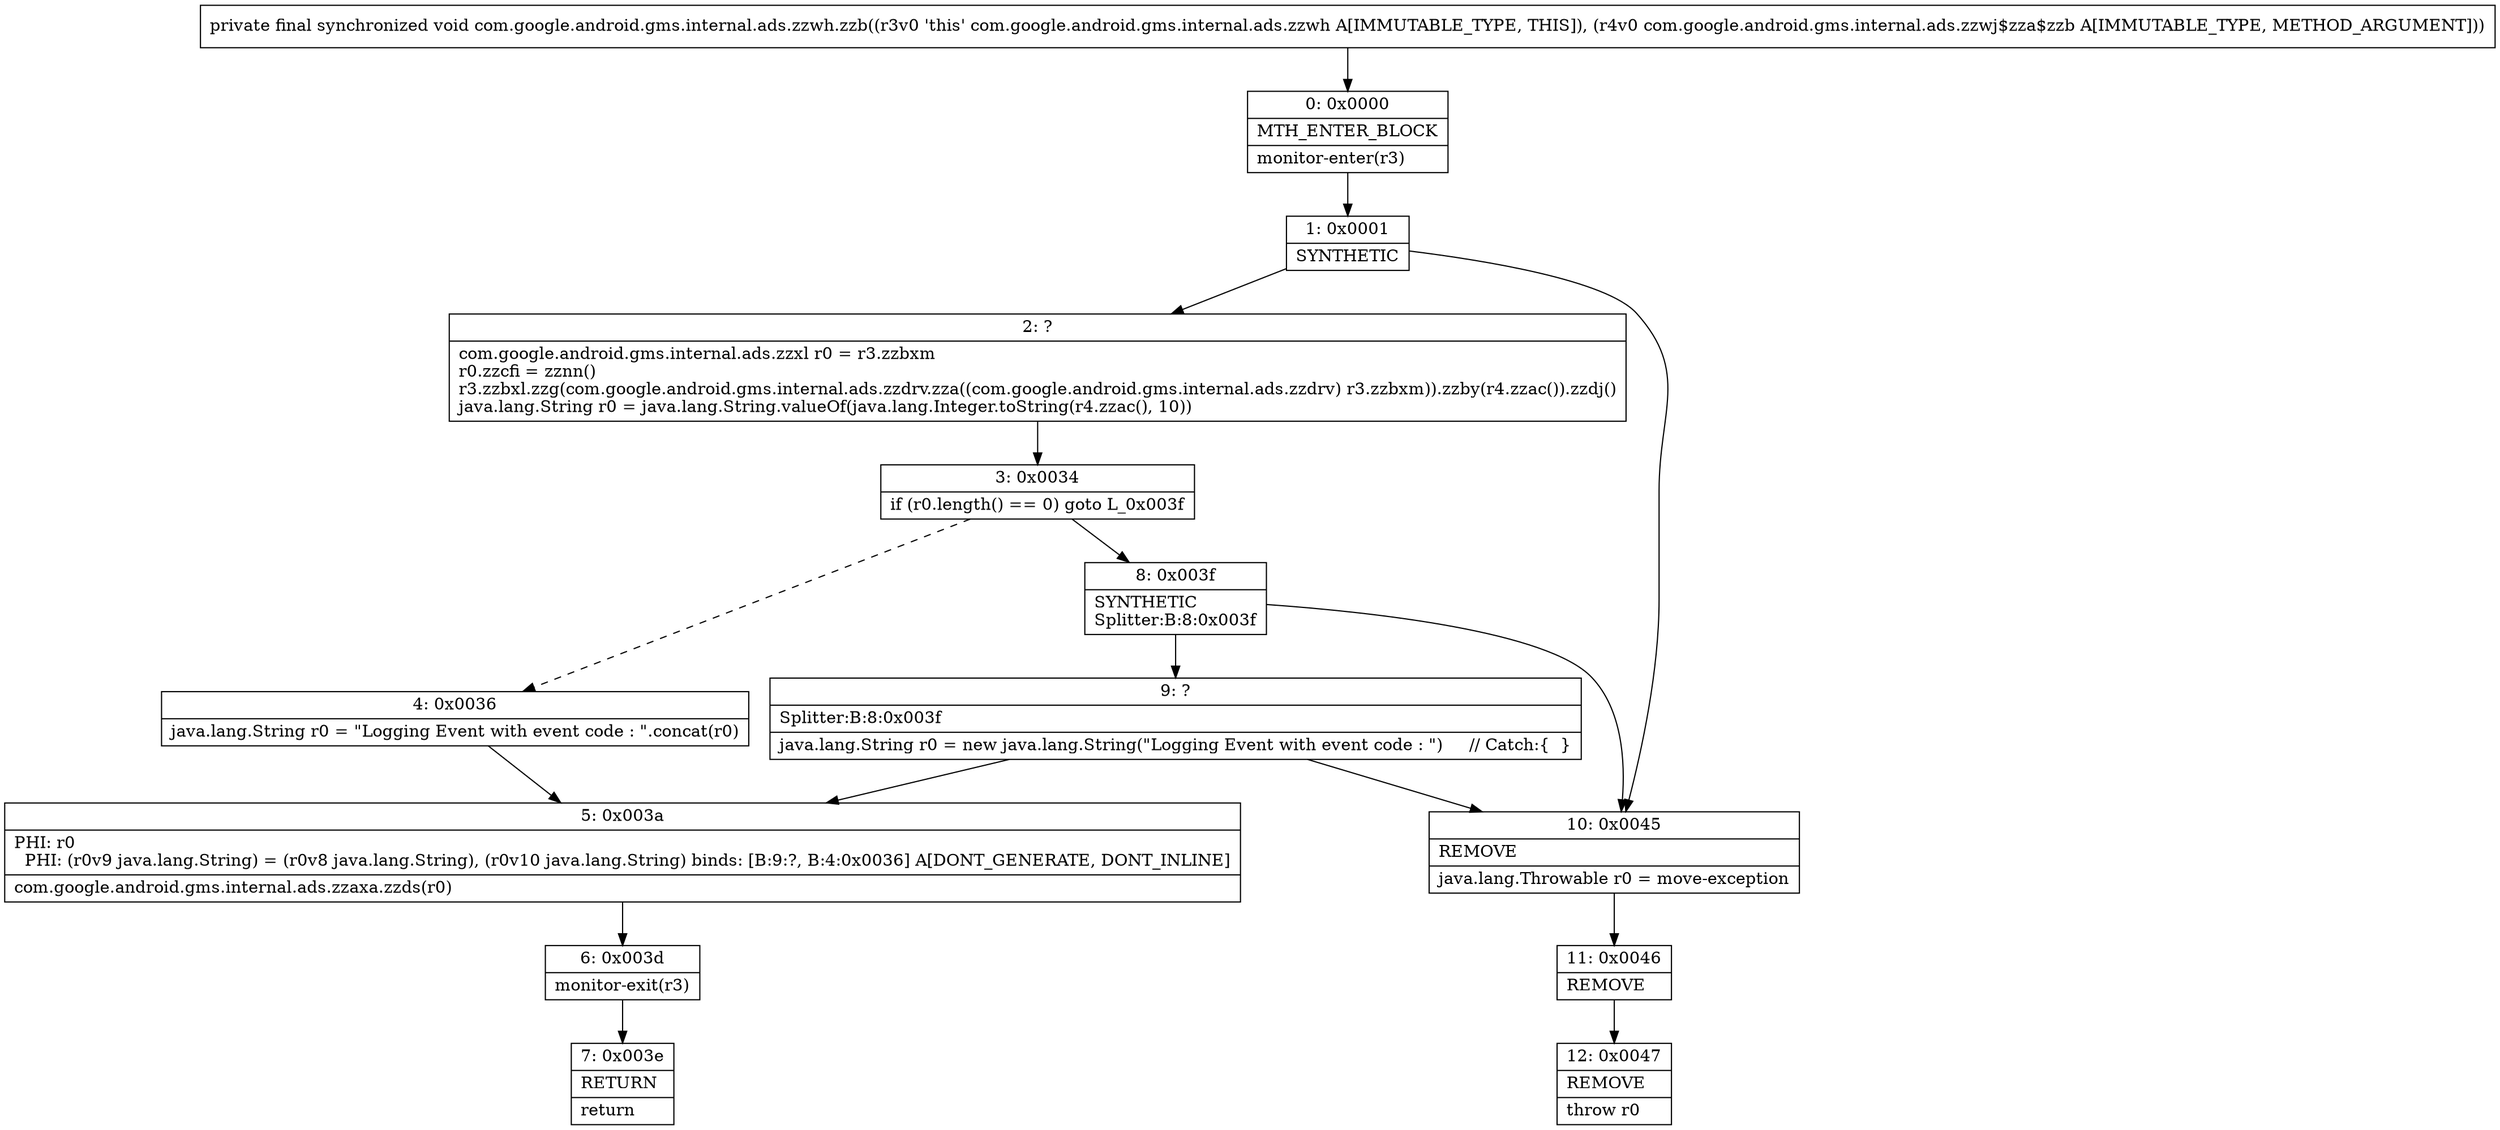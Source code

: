 digraph "CFG forcom.google.android.gms.internal.ads.zzwh.zzb(Lcom\/google\/android\/gms\/internal\/ads\/zzwj$zza$zzb;)V" {
Node_0 [shape=record,label="{0\:\ 0x0000|MTH_ENTER_BLOCK\l|monitor\-enter(r3)\l}"];
Node_1 [shape=record,label="{1\:\ 0x0001|SYNTHETIC\l}"];
Node_2 [shape=record,label="{2\:\ ?|com.google.android.gms.internal.ads.zzxl r0 = r3.zzbxm\lr0.zzcfi = zznn()\lr3.zzbxl.zzg(com.google.android.gms.internal.ads.zzdrv.zza((com.google.android.gms.internal.ads.zzdrv) r3.zzbxm)).zzby(r4.zzac()).zzdj()\ljava.lang.String r0 = java.lang.String.valueOf(java.lang.Integer.toString(r4.zzac(), 10))\l}"];
Node_3 [shape=record,label="{3\:\ 0x0034|if (r0.length() == 0) goto L_0x003f\l}"];
Node_4 [shape=record,label="{4\:\ 0x0036|java.lang.String r0 = \"Logging Event with event code : \".concat(r0)\l}"];
Node_5 [shape=record,label="{5\:\ 0x003a|PHI: r0 \l  PHI: (r0v9 java.lang.String) = (r0v8 java.lang.String), (r0v10 java.lang.String) binds: [B:9:?, B:4:0x0036] A[DONT_GENERATE, DONT_INLINE]\l|com.google.android.gms.internal.ads.zzaxa.zzds(r0)\l}"];
Node_6 [shape=record,label="{6\:\ 0x003d|monitor\-exit(r3)\l}"];
Node_7 [shape=record,label="{7\:\ 0x003e|RETURN\l|return\l}"];
Node_8 [shape=record,label="{8\:\ 0x003f|SYNTHETIC\lSplitter:B:8:0x003f\l}"];
Node_9 [shape=record,label="{9\:\ ?|Splitter:B:8:0x003f\l|java.lang.String r0 = new java.lang.String(\"Logging Event with event code : \")     \/\/ Catch:\{  \}\l}"];
Node_10 [shape=record,label="{10\:\ 0x0045|REMOVE\l|java.lang.Throwable r0 = move\-exception\l}"];
Node_11 [shape=record,label="{11\:\ 0x0046|REMOVE\l}"];
Node_12 [shape=record,label="{12\:\ 0x0047|REMOVE\l|throw r0\l}"];
MethodNode[shape=record,label="{private final synchronized void com.google.android.gms.internal.ads.zzwh.zzb((r3v0 'this' com.google.android.gms.internal.ads.zzwh A[IMMUTABLE_TYPE, THIS]), (r4v0 com.google.android.gms.internal.ads.zzwj$zza$zzb A[IMMUTABLE_TYPE, METHOD_ARGUMENT])) }"];
MethodNode -> Node_0;
Node_0 -> Node_1;
Node_1 -> Node_2;
Node_1 -> Node_10;
Node_2 -> Node_3;
Node_3 -> Node_4[style=dashed];
Node_3 -> Node_8;
Node_4 -> Node_5;
Node_5 -> Node_6;
Node_6 -> Node_7;
Node_8 -> Node_9;
Node_8 -> Node_10;
Node_9 -> Node_10;
Node_9 -> Node_5;
Node_10 -> Node_11;
Node_11 -> Node_12;
}

